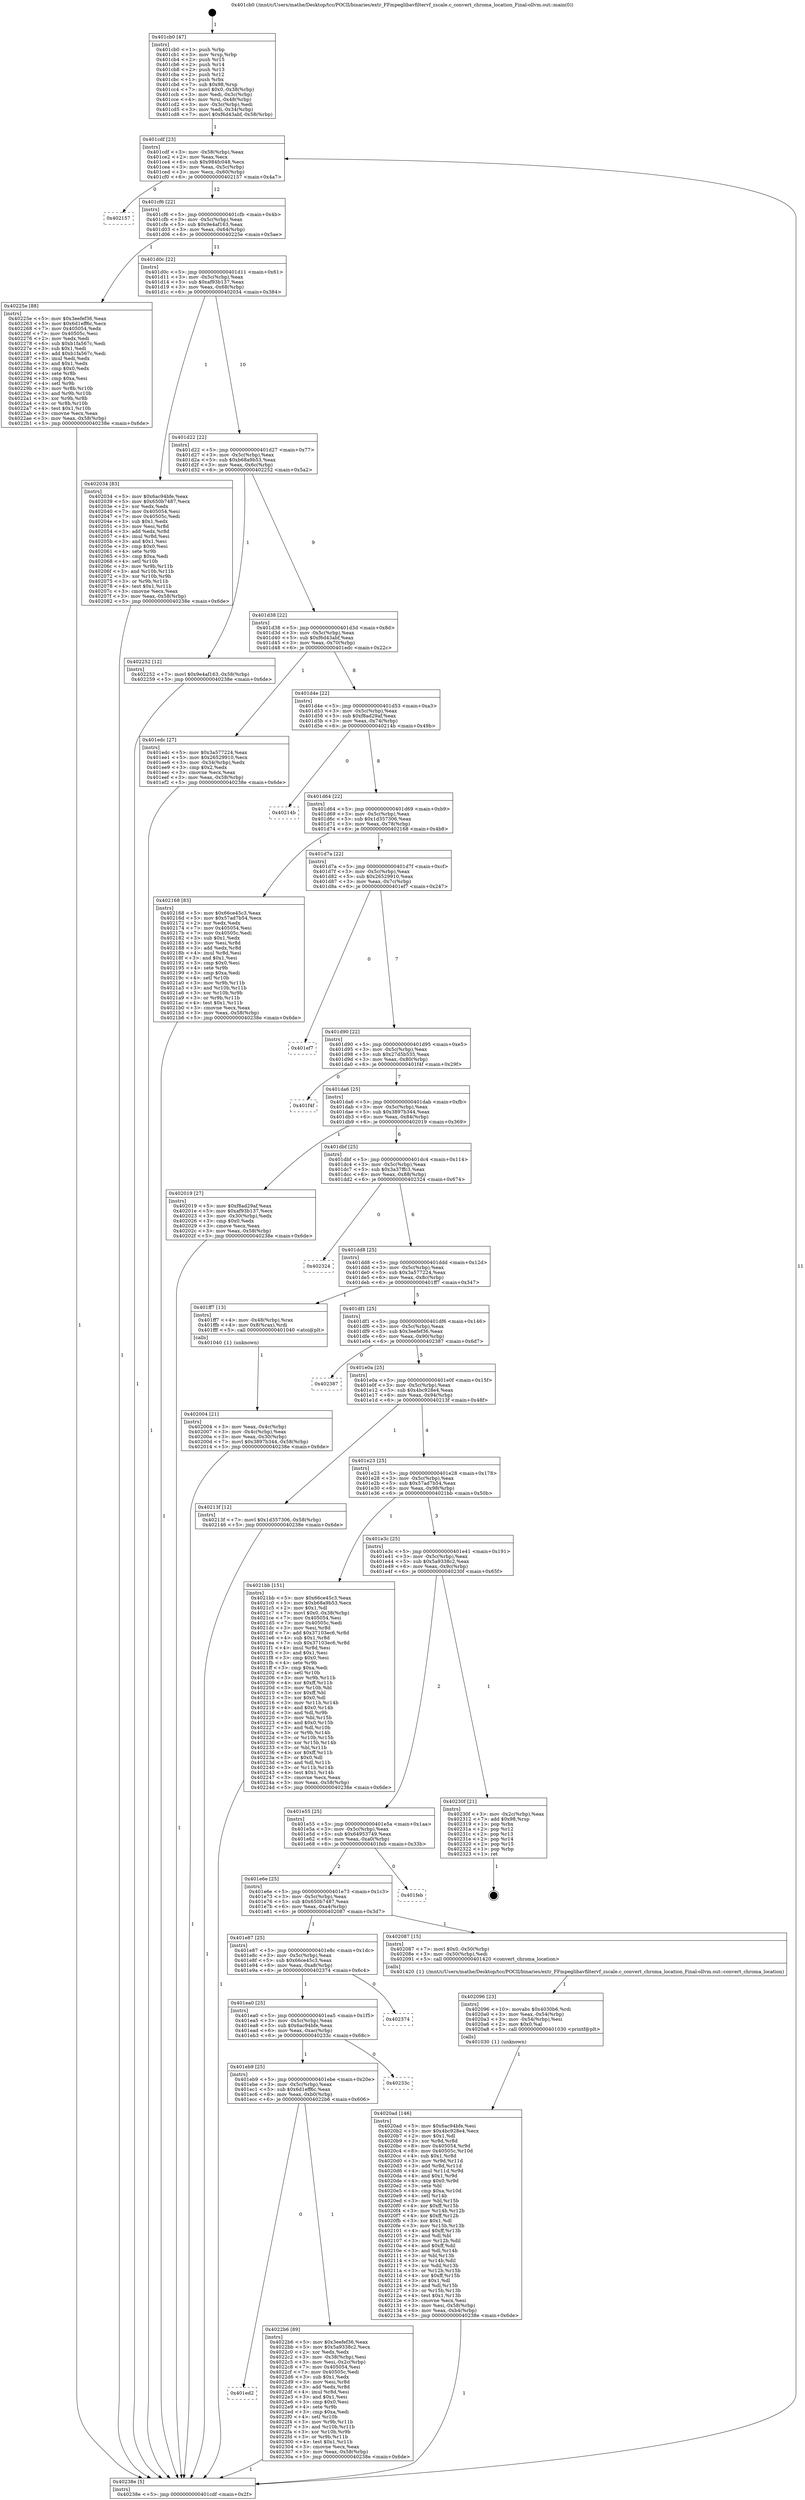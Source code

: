 digraph "0x401cb0" {
  label = "0x401cb0 (/mnt/c/Users/mathe/Desktop/tcc/POCII/binaries/extr_FFmpeglibavfiltervf_zscale.c_convert_chroma_location_Final-ollvm.out::main(0))"
  labelloc = "t"
  node[shape=record]

  Entry [label="",width=0.3,height=0.3,shape=circle,fillcolor=black,style=filled]
  "0x401cdf" [label="{
     0x401cdf [23]\l
     | [instrs]\l
     &nbsp;&nbsp;0x401cdf \<+3\>: mov -0x58(%rbp),%eax\l
     &nbsp;&nbsp;0x401ce2 \<+2\>: mov %eax,%ecx\l
     &nbsp;&nbsp;0x401ce4 \<+6\>: sub $0x984fc048,%ecx\l
     &nbsp;&nbsp;0x401cea \<+3\>: mov %eax,-0x5c(%rbp)\l
     &nbsp;&nbsp;0x401ced \<+3\>: mov %ecx,-0x60(%rbp)\l
     &nbsp;&nbsp;0x401cf0 \<+6\>: je 0000000000402157 \<main+0x4a7\>\l
  }"]
  "0x402157" [label="{
     0x402157\l
  }", style=dashed]
  "0x401cf6" [label="{
     0x401cf6 [22]\l
     | [instrs]\l
     &nbsp;&nbsp;0x401cf6 \<+5\>: jmp 0000000000401cfb \<main+0x4b\>\l
     &nbsp;&nbsp;0x401cfb \<+3\>: mov -0x5c(%rbp),%eax\l
     &nbsp;&nbsp;0x401cfe \<+5\>: sub $0x9e4af163,%eax\l
     &nbsp;&nbsp;0x401d03 \<+3\>: mov %eax,-0x64(%rbp)\l
     &nbsp;&nbsp;0x401d06 \<+6\>: je 000000000040225e \<main+0x5ae\>\l
  }"]
  Exit [label="",width=0.3,height=0.3,shape=circle,fillcolor=black,style=filled,peripheries=2]
  "0x40225e" [label="{
     0x40225e [88]\l
     | [instrs]\l
     &nbsp;&nbsp;0x40225e \<+5\>: mov $0x3eefef36,%eax\l
     &nbsp;&nbsp;0x402263 \<+5\>: mov $0x6d1eff6c,%ecx\l
     &nbsp;&nbsp;0x402268 \<+7\>: mov 0x405054,%edx\l
     &nbsp;&nbsp;0x40226f \<+7\>: mov 0x40505c,%esi\l
     &nbsp;&nbsp;0x402276 \<+2\>: mov %edx,%edi\l
     &nbsp;&nbsp;0x402278 \<+6\>: sub $0xb1fa567c,%edi\l
     &nbsp;&nbsp;0x40227e \<+3\>: sub $0x1,%edi\l
     &nbsp;&nbsp;0x402281 \<+6\>: add $0xb1fa567c,%edi\l
     &nbsp;&nbsp;0x402287 \<+3\>: imul %edi,%edx\l
     &nbsp;&nbsp;0x40228a \<+3\>: and $0x1,%edx\l
     &nbsp;&nbsp;0x40228d \<+3\>: cmp $0x0,%edx\l
     &nbsp;&nbsp;0x402290 \<+4\>: sete %r8b\l
     &nbsp;&nbsp;0x402294 \<+3\>: cmp $0xa,%esi\l
     &nbsp;&nbsp;0x402297 \<+4\>: setl %r9b\l
     &nbsp;&nbsp;0x40229b \<+3\>: mov %r8b,%r10b\l
     &nbsp;&nbsp;0x40229e \<+3\>: and %r9b,%r10b\l
     &nbsp;&nbsp;0x4022a1 \<+3\>: xor %r9b,%r8b\l
     &nbsp;&nbsp;0x4022a4 \<+3\>: or %r8b,%r10b\l
     &nbsp;&nbsp;0x4022a7 \<+4\>: test $0x1,%r10b\l
     &nbsp;&nbsp;0x4022ab \<+3\>: cmovne %ecx,%eax\l
     &nbsp;&nbsp;0x4022ae \<+3\>: mov %eax,-0x58(%rbp)\l
     &nbsp;&nbsp;0x4022b1 \<+5\>: jmp 000000000040238e \<main+0x6de\>\l
  }"]
  "0x401d0c" [label="{
     0x401d0c [22]\l
     | [instrs]\l
     &nbsp;&nbsp;0x401d0c \<+5\>: jmp 0000000000401d11 \<main+0x61\>\l
     &nbsp;&nbsp;0x401d11 \<+3\>: mov -0x5c(%rbp),%eax\l
     &nbsp;&nbsp;0x401d14 \<+5\>: sub $0xaf93b137,%eax\l
     &nbsp;&nbsp;0x401d19 \<+3\>: mov %eax,-0x68(%rbp)\l
     &nbsp;&nbsp;0x401d1c \<+6\>: je 0000000000402034 \<main+0x384\>\l
  }"]
  "0x401ed2" [label="{
     0x401ed2\l
  }", style=dashed]
  "0x402034" [label="{
     0x402034 [83]\l
     | [instrs]\l
     &nbsp;&nbsp;0x402034 \<+5\>: mov $0x6ac94bfe,%eax\l
     &nbsp;&nbsp;0x402039 \<+5\>: mov $0x650b7487,%ecx\l
     &nbsp;&nbsp;0x40203e \<+2\>: xor %edx,%edx\l
     &nbsp;&nbsp;0x402040 \<+7\>: mov 0x405054,%esi\l
     &nbsp;&nbsp;0x402047 \<+7\>: mov 0x40505c,%edi\l
     &nbsp;&nbsp;0x40204e \<+3\>: sub $0x1,%edx\l
     &nbsp;&nbsp;0x402051 \<+3\>: mov %esi,%r8d\l
     &nbsp;&nbsp;0x402054 \<+3\>: add %edx,%r8d\l
     &nbsp;&nbsp;0x402057 \<+4\>: imul %r8d,%esi\l
     &nbsp;&nbsp;0x40205b \<+3\>: and $0x1,%esi\l
     &nbsp;&nbsp;0x40205e \<+3\>: cmp $0x0,%esi\l
     &nbsp;&nbsp;0x402061 \<+4\>: sete %r9b\l
     &nbsp;&nbsp;0x402065 \<+3\>: cmp $0xa,%edi\l
     &nbsp;&nbsp;0x402068 \<+4\>: setl %r10b\l
     &nbsp;&nbsp;0x40206c \<+3\>: mov %r9b,%r11b\l
     &nbsp;&nbsp;0x40206f \<+3\>: and %r10b,%r11b\l
     &nbsp;&nbsp;0x402072 \<+3\>: xor %r10b,%r9b\l
     &nbsp;&nbsp;0x402075 \<+3\>: or %r9b,%r11b\l
     &nbsp;&nbsp;0x402078 \<+4\>: test $0x1,%r11b\l
     &nbsp;&nbsp;0x40207c \<+3\>: cmovne %ecx,%eax\l
     &nbsp;&nbsp;0x40207f \<+3\>: mov %eax,-0x58(%rbp)\l
     &nbsp;&nbsp;0x402082 \<+5\>: jmp 000000000040238e \<main+0x6de\>\l
  }"]
  "0x401d22" [label="{
     0x401d22 [22]\l
     | [instrs]\l
     &nbsp;&nbsp;0x401d22 \<+5\>: jmp 0000000000401d27 \<main+0x77\>\l
     &nbsp;&nbsp;0x401d27 \<+3\>: mov -0x5c(%rbp),%eax\l
     &nbsp;&nbsp;0x401d2a \<+5\>: sub $0xb68a9b53,%eax\l
     &nbsp;&nbsp;0x401d2f \<+3\>: mov %eax,-0x6c(%rbp)\l
     &nbsp;&nbsp;0x401d32 \<+6\>: je 0000000000402252 \<main+0x5a2\>\l
  }"]
  "0x4022b6" [label="{
     0x4022b6 [89]\l
     | [instrs]\l
     &nbsp;&nbsp;0x4022b6 \<+5\>: mov $0x3eefef36,%eax\l
     &nbsp;&nbsp;0x4022bb \<+5\>: mov $0x5a9338c2,%ecx\l
     &nbsp;&nbsp;0x4022c0 \<+2\>: xor %edx,%edx\l
     &nbsp;&nbsp;0x4022c2 \<+3\>: mov -0x38(%rbp),%esi\l
     &nbsp;&nbsp;0x4022c5 \<+3\>: mov %esi,-0x2c(%rbp)\l
     &nbsp;&nbsp;0x4022c8 \<+7\>: mov 0x405054,%esi\l
     &nbsp;&nbsp;0x4022cf \<+7\>: mov 0x40505c,%edi\l
     &nbsp;&nbsp;0x4022d6 \<+3\>: sub $0x1,%edx\l
     &nbsp;&nbsp;0x4022d9 \<+3\>: mov %esi,%r8d\l
     &nbsp;&nbsp;0x4022dc \<+3\>: add %edx,%r8d\l
     &nbsp;&nbsp;0x4022df \<+4\>: imul %r8d,%esi\l
     &nbsp;&nbsp;0x4022e3 \<+3\>: and $0x1,%esi\l
     &nbsp;&nbsp;0x4022e6 \<+3\>: cmp $0x0,%esi\l
     &nbsp;&nbsp;0x4022e9 \<+4\>: sete %r9b\l
     &nbsp;&nbsp;0x4022ed \<+3\>: cmp $0xa,%edi\l
     &nbsp;&nbsp;0x4022f0 \<+4\>: setl %r10b\l
     &nbsp;&nbsp;0x4022f4 \<+3\>: mov %r9b,%r11b\l
     &nbsp;&nbsp;0x4022f7 \<+3\>: and %r10b,%r11b\l
     &nbsp;&nbsp;0x4022fa \<+3\>: xor %r10b,%r9b\l
     &nbsp;&nbsp;0x4022fd \<+3\>: or %r9b,%r11b\l
     &nbsp;&nbsp;0x402300 \<+4\>: test $0x1,%r11b\l
     &nbsp;&nbsp;0x402304 \<+3\>: cmovne %ecx,%eax\l
     &nbsp;&nbsp;0x402307 \<+3\>: mov %eax,-0x58(%rbp)\l
     &nbsp;&nbsp;0x40230a \<+5\>: jmp 000000000040238e \<main+0x6de\>\l
  }"]
  "0x402252" [label="{
     0x402252 [12]\l
     | [instrs]\l
     &nbsp;&nbsp;0x402252 \<+7\>: movl $0x9e4af163,-0x58(%rbp)\l
     &nbsp;&nbsp;0x402259 \<+5\>: jmp 000000000040238e \<main+0x6de\>\l
  }"]
  "0x401d38" [label="{
     0x401d38 [22]\l
     | [instrs]\l
     &nbsp;&nbsp;0x401d38 \<+5\>: jmp 0000000000401d3d \<main+0x8d\>\l
     &nbsp;&nbsp;0x401d3d \<+3\>: mov -0x5c(%rbp),%eax\l
     &nbsp;&nbsp;0x401d40 \<+5\>: sub $0xf6d43abf,%eax\l
     &nbsp;&nbsp;0x401d45 \<+3\>: mov %eax,-0x70(%rbp)\l
     &nbsp;&nbsp;0x401d48 \<+6\>: je 0000000000401edc \<main+0x22c\>\l
  }"]
  "0x401eb9" [label="{
     0x401eb9 [25]\l
     | [instrs]\l
     &nbsp;&nbsp;0x401eb9 \<+5\>: jmp 0000000000401ebe \<main+0x20e\>\l
     &nbsp;&nbsp;0x401ebe \<+3\>: mov -0x5c(%rbp),%eax\l
     &nbsp;&nbsp;0x401ec1 \<+5\>: sub $0x6d1eff6c,%eax\l
     &nbsp;&nbsp;0x401ec6 \<+6\>: mov %eax,-0xb0(%rbp)\l
     &nbsp;&nbsp;0x401ecc \<+6\>: je 00000000004022b6 \<main+0x606\>\l
  }"]
  "0x401edc" [label="{
     0x401edc [27]\l
     | [instrs]\l
     &nbsp;&nbsp;0x401edc \<+5\>: mov $0x3a577224,%eax\l
     &nbsp;&nbsp;0x401ee1 \<+5\>: mov $0x26529910,%ecx\l
     &nbsp;&nbsp;0x401ee6 \<+3\>: mov -0x34(%rbp),%edx\l
     &nbsp;&nbsp;0x401ee9 \<+3\>: cmp $0x2,%edx\l
     &nbsp;&nbsp;0x401eec \<+3\>: cmovne %ecx,%eax\l
     &nbsp;&nbsp;0x401eef \<+3\>: mov %eax,-0x58(%rbp)\l
     &nbsp;&nbsp;0x401ef2 \<+5\>: jmp 000000000040238e \<main+0x6de\>\l
  }"]
  "0x401d4e" [label="{
     0x401d4e [22]\l
     | [instrs]\l
     &nbsp;&nbsp;0x401d4e \<+5\>: jmp 0000000000401d53 \<main+0xa3\>\l
     &nbsp;&nbsp;0x401d53 \<+3\>: mov -0x5c(%rbp),%eax\l
     &nbsp;&nbsp;0x401d56 \<+5\>: sub $0xf8ad29af,%eax\l
     &nbsp;&nbsp;0x401d5b \<+3\>: mov %eax,-0x74(%rbp)\l
     &nbsp;&nbsp;0x401d5e \<+6\>: je 000000000040214b \<main+0x49b\>\l
  }"]
  "0x40238e" [label="{
     0x40238e [5]\l
     | [instrs]\l
     &nbsp;&nbsp;0x40238e \<+5\>: jmp 0000000000401cdf \<main+0x2f\>\l
  }"]
  "0x401cb0" [label="{
     0x401cb0 [47]\l
     | [instrs]\l
     &nbsp;&nbsp;0x401cb0 \<+1\>: push %rbp\l
     &nbsp;&nbsp;0x401cb1 \<+3\>: mov %rsp,%rbp\l
     &nbsp;&nbsp;0x401cb4 \<+2\>: push %r15\l
     &nbsp;&nbsp;0x401cb6 \<+2\>: push %r14\l
     &nbsp;&nbsp;0x401cb8 \<+2\>: push %r13\l
     &nbsp;&nbsp;0x401cba \<+2\>: push %r12\l
     &nbsp;&nbsp;0x401cbc \<+1\>: push %rbx\l
     &nbsp;&nbsp;0x401cbd \<+7\>: sub $0x98,%rsp\l
     &nbsp;&nbsp;0x401cc4 \<+7\>: movl $0x0,-0x38(%rbp)\l
     &nbsp;&nbsp;0x401ccb \<+3\>: mov %edi,-0x3c(%rbp)\l
     &nbsp;&nbsp;0x401cce \<+4\>: mov %rsi,-0x48(%rbp)\l
     &nbsp;&nbsp;0x401cd2 \<+3\>: mov -0x3c(%rbp),%edi\l
     &nbsp;&nbsp;0x401cd5 \<+3\>: mov %edi,-0x34(%rbp)\l
     &nbsp;&nbsp;0x401cd8 \<+7\>: movl $0xf6d43abf,-0x58(%rbp)\l
  }"]
  "0x40233c" [label="{
     0x40233c\l
  }", style=dashed]
  "0x40214b" [label="{
     0x40214b\l
  }", style=dashed]
  "0x401d64" [label="{
     0x401d64 [22]\l
     | [instrs]\l
     &nbsp;&nbsp;0x401d64 \<+5\>: jmp 0000000000401d69 \<main+0xb9\>\l
     &nbsp;&nbsp;0x401d69 \<+3\>: mov -0x5c(%rbp),%eax\l
     &nbsp;&nbsp;0x401d6c \<+5\>: sub $0x1d357306,%eax\l
     &nbsp;&nbsp;0x401d71 \<+3\>: mov %eax,-0x78(%rbp)\l
     &nbsp;&nbsp;0x401d74 \<+6\>: je 0000000000402168 \<main+0x4b8\>\l
  }"]
  "0x401ea0" [label="{
     0x401ea0 [25]\l
     | [instrs]\l
     &nbsp;&nbsp;0x401ea0 \<+5\>: jmp 0000000000401ea5 \<main+0x1f5\>\l
     &nbsp;&nbsp;0x401ea5 \<+3\>: mov -0x5c(%rbp),%eax\l
     &nbsp;&nbsp;0x401ea8 \<+5\>: sub $0x6ac94bfe,%eax\l
     &nbsp;&nbsp;0x401ead \<+6\>: mov %eax,-0xac(%rbp)\l
     &nbsp;&nbsp;0x401eb3 \<+6\>: je 000000000040233c \<main+0x68c\>\l
  }"]
  "0x402168" [label="{
     0x402168 [83]\l
     | [instrs]\l
     &nbsp;&nbsp;0x402168 \<+5\>: mov $0x66ce45c3,%eax\l
     &nbsp;&nbsp;0x40216d \<+5\>: mov $0x57ad7b54,%ecx\l
     &nbsp;&nbsp;0x402172 \<+2\>: xor %edx,%edx\l
     &nbsp;&nbsp;0x402174 \<+7\>: mov 0x405054,%esi\l
     &nbsp;&nbsp;0x40217b \<+7\>: mov 0x40505c,%edi\l
     &nbsp;&nbsp;0x402182 \<+3\>: sub $0x1,%edx\l
     &nbsp;&nbsp;0x402185 \<+3\>: mov %esi,%r8d\l
     &nbsp;&nbsp;0x402188 \<+3\>: add %edx,%r8d\l
     &nbsp;&nbsp;0x40218b \<+4\>: imul %r8d,%esi\l
     &nbsp;&nbsp;0x40218f \<+3\>: and $0x1,%esi\l
     &nbsp;&nbsp;0x402192 \<+3\>: cmp $0x0,%esi\l
     &nbsp;&nbsp;0x402195 \<+4\>: sete %r9b\l
     &nbsp;&nbsp;0x402199 \<+3\>: cmp $0xa,%edi\l
     &nbsp;&nbsp;0x40219c \<+4\>: setl %r10b\l
     &nbsp;&nbsp;0x4021a0 \<+3\>: mov %r9b,%r11b\l
     &nbsp;&nbsp;0x4021a3 \<+3\>: and %r10b,%r11b\l
     &nbsp;&nbsp;0x4021a6 \<+3\>: xor %r10b,%r9b\l
     &nbsp;&nbsp;0x4021a9 \<+3\>: or %r9b,%r11b\l
     &nbsp;&nbsp;0x4021ac \<+4\>: test $0x1,%r11b\l
     &nbsp;&nbsp;0x4021b0 \<+3\>: cmovne %ecx,%eax\l
     &nbsp;&nbsp;0x4021b3 \<+3\>: mov %eax,-0x58(%rbp)\l
     &nbsp;&nbsp;0x4021b6 \<+5\>: jmp 000000000040238e \<main+0x6de\>\l
  }"]
  "0x401d7a" [label="{
     0x401d7a [22]\l
     | [instrs]\l
     &nbsp;&nbsp;0x401d7a \<+5\>: jmp 0000000000401d7f \<main+0xcf\>\l
     &nbsp;&nbsp;0x401d7f \<+3\>: mov -0x5c(%rbp),%eax\l
     &nbsp;&nbsp;0x401d82 \<+5\>: sub $0x26529910,%eax\l
     &nbsp;&nbsp;0x401d87 \<+3\>: mov %eax,-0x7c(%rbp)\l
     &nbsp;&nbsp;0x401d8a \<+6\>: je 0000000000401ef7 \<main+0x247\>\l
  }"]
  "0x402374" [label="{
     0x402374\l
  }", style=dashed]
  "0x401ef7" [label="{
     0x401ef7\l
  }", style=dashed]
  "0x401d90" [label="{
     0x401d90 [22]\l
     | [instrs]\l
     &nbsp;&nbsp;0x401d90 \<+5\>: jmp 0000000000401d95 \<main+0xe5\>\l
     &nbsp;&nbsp;0x401d95 \<+3\>: mov -0x5c(%rbp),%eax\l
     &nbsp;&nbsp;0x401d98 \<+5\>: sub $0x27d5b535,%eax\l
     &nbsp;&nbsp;0x401d9d \<+3\>: mov %eax,-0x80(%rbp)\l
     &nbsp;&nbsp;0x401da0 \<+6\>: je 0000000000401f4f \<main+0x29f\>\l
  }"]
  "0x4020ad" [label="{
     0x4020ad [146]\l
     | [instrs]\l
     &nbsp;&nbsp;0x4020ad \<+5\>: mov $0x6ac94bfe,%esi\l
     &nbsp;&nbsp;0x4020b2 \<+5\>: mov $0x4bc928e4,%ecx\l
     &nbsp;&nbsp;0x4020b7 \<+2\>: mov $0x1,%dl\l
     &nbsp;&nbsp;0x4020b9 \<+3\>: xor %r8d,%r8d\l
     &nbsp;&nbsp;0x4020bc \<+8\>: mov 0x405054,%r9d\l
     &nbsp;&nbsp;0x4020c4 \<+8\>: mov 0x40505c,%r10d\l
     &nbsp;&nbsp;0x4020cc \<+4\>: sub $0x1,%r8d\l
     &nbsp;&nbsp;0x4020d0 \<+3\>: mov %r9d,%r11d\l
     &nbsp;&nbsp;0x4020d3 \<+3\>: add %r8d,%r11d\l
     &nbsp;&nbsp;0x4020d6 \<+4\>: imul %r11d,%r9d\l
     &nbsp;&nbsp;0x4020da \<+4\>: and $0x1,%r9d\l
     &nbsp;&nbsp;0x4020de \<+4\>: cmp $0x0,%r9d\l
     &nbsp;&nbsp;0x4020e2 \<+3\>: sete %bl\l
     &nbsp;&nbsp;0x4020e5 \<+4\>: cmp $0xa,%r10d\l
     &nbsp;&nbsp;0x4020e9 \<+4\>: setl %r14b\l
     &nbsp;&nbsp;0x4020ed \<+3\>: mov %bl,%r15b\l
     &nbsp;&nbsp;0x4020f0 \<+4\>: xor $0xff,%r15b\l
     &nbsp;&nbsp;0x4020f4 \<+3\>: mov %r14b,%r12b\l
     &nbsp;&nbsp;0x4020f7 \<+4\>: xor $0xff,%r12b\l
     &nbsp;&nbsp;0x4020fb \<+3\>: xor $0x1,%dl\l
     &nbsp;&nbsp;0x4020fe \<+3\>: mov %r15b,%r13b\l
     &nbsp;&nbsp;0x402101 \<+4\>: and $0xff,%r13b\l
     &nbsp;&nbsp;0x402105 \<+2\>: and %dl,%bl\l
     &nbsp;&nbsp;0x402107 \<+3\>: mov %r12b,%dil\l
     &nbsp;&nbsp;0x40210a \<+4\>: and $0xff,%dil\l
     &nbsp;&nbsp;0x40210e \<+3\>: and %dl,%r14b\l
     &nbsp;&nbsp;0x402111 \<+3\>: or %bl,%r13b\l
     &nbsp;&nbsp;0x402114 \<+3\>: or %r14b,%dil\l
     &nbsp;&nbsp;0x402117 \<+3\>: xor %dil,%r13b\l
     &nbsp;&nbsp;0x40211a \<+3\>: or %r12b,%r15b\l
     &nbsp;&nbsp;0x40211d \<+4\>: xor $0xff,%r15b\l
     &nbsp;&nbsp;0x402121 \<+3\>: or $0x1,%dl\l
     &nbsp;&nbsp;0x402124 \<+3\>: and %dl,%r15b\l
     &nbsp;&nbsp;0x402127 \<+3\>: or %r15b,%r13b\l
     &nbsp;&nbsp;0x40212a \<+4\>: test $0x1,%r13b\l
     &nbsp;&nbsp;0x40212e \<+3\>: cmovne %ecx,%esi\l
     &nbsp;&nbsp;0x402131 \<+3\>: mov %esi,-0x58(%rbp)\l
     &nbsp;&nbsp;0x402134 \<+6\>: mov %eax,-0xb4(%rbp)\l
     &nbsp;&nbsp;0x40213a \<+5\>: jmp 000000000040238e \<main+0x6de\>\l
  }"]
  "0x401f4f" [label="{
     0x401f4f\l
  }", style=dashed]
  "0x401da6" [label="{
     0x401da6 [25]\l
     | [instrs]\l
     &nbsp;&nbsp;0x401da6 \<+5\>: jmp 0000000000401dab \<main+0xfb\>\l
     &nbsp;&nbsp;0x401dab \<+3\>: mov -0x5c(%rbp),%eax\l
     &nbsp;&nbsp;0x401dae \<+5\>: sub $0x3897b344,%eax\l
     &nbsp;&nbsp;0x401db3 \<+6\>: mov %eax,-0x84(%rbp)\l
     &nbsp;&nbsp;0x401db9 \<+6\>: je 0000000000402019 \<main+0x369\>\l
  }"]
  "0x402096" [label="{
     0x402096 [23]\l
     | [instrs]\l
     &nbsp;&nbsp;0x402096 \<+10\>: movabs $0x4030b6,%rdi\l
     &nbsp;&nbsp;0x4020a0 \<+3\>: mov %eax,-0x54(%rbp)\l
     &nbsp;&nbsp;0x4020a3 \<+3\>: mov -0x54(%rbp),%esi\l
     &nbsp;&nbsp;0x4020a6 \<+2\>: mov $0x0,%al\l
     &nbsp;&nbsp;0x4020a8 \<+5\>: call 0000000000401030 \<printf@plt\>\l
     | [calls]\l
     &nbsp;&nbsp;0x401030 \{1\} (unknown)\l
  }"]
  "0x402019" [label="{
     0x402019 [27]\l
     | [instrs]\l
     &nbsp;&nbsp;0x402019 \<+5\>: mov $0xf8ad29af,%eax\l
     &nbsp;&nbsp;0x40201e \<+5\>: mov $0xaf93b137,%ecx\l
     &nbsp;&nbsp;0x402023 \<+3\>: mov -0x30(%rbp),%edx\l
     &nbsp;&nbsp;0x402026 \<+3\>: cmp $0x0,%edx\l
     &nbsp;&nbsp;0x402029 \<+3\>: cmove %ecx,%eax\l
     &nbsp;&nbsp;0x40202c \<+3\>: mov %eax,-0x58(%rbp)\l
     &nbsp;&nbsp;0x40202f \<+5\>: jmp 000000000040238e \<main+0x6de\>\l
  }"]
  "0x401dbf" [label="{
     0x401dbf [25]\l
     | [instrs]\l
     &nbsp;&nbsp;0x401dbf \<+5\>: jmp 0000000000401dc4 \<main+0x114\>\l
     &nbsp;&nbsp;0x401dc4 \<+3\>: mov -0x5c(%rbp),%eax\l
     &nbsp;&nbsp;0x401dc7 \<+5\>: sub $0x3a37ffc3,%eax\l
     &nbsp;&nbsp;0x401dcc \<+6\>: mov %eax,-0x88(%rbp)\l
     &nbsp;&nbsp;0x401dd2 \<+6\>: je 0000000000402324 \<main+0x674\>\l
  }"]
  "0x401e87" [label="{
     0x401e87 [25]\l
     | [instrs]\l
     &nbsp;&nbsp;0x401e87 \<+5\>: jmp 0000000000401e8c \<main+0x1dc\>\l
     &nbsp;&nbsp;0x401e8c \<+3\>: mov -0x5c(%rbp),%eax\l
     &nbsp;&nbsp;0x401e8f \<+5\>: sub $0x66ce45c3,%eax\l
     &nbsp;&nbsp;0x401e94 \<+6\>: mov %eax,-0xa8(%rbp)\l
     &nbsp;&nbsp;0x401e9a \<+6\>: je 0000000000402374 \<main+0x6c4\>\l
  }"]
  "0x402324" [label="{
     0x402324\l
  }", style=dashed]
  "0x401dd8" [label="{
     0x401dd8 [25]\l
     | [instrs]\l
     &nbsp;&nbsp;0x401dd8 \<+5\>: jmp 0000000000401ddd \<main+0x12d\>\l
     &nbsp;&nbsp;0x401ddd \<+3\>: mov -0x5c(%rbp),%eax\l
     &nbsp;&nbsp;0x401de0 \<+5\>: sub $0x3a577224,%eax\l
     &nbsp;&nbsp;0x401de5 \<+6\>: mov %eax,-0x8c(%rbp)\l
     &nbsp;&nbsp;0x401deb \<+6\>: je 0000000000401ff7 \<main+0x347\>\l
  }"]
  "0x402087" [label="{
     0x402087 [15]\l
     | [instrs]\l
     &nbsp;&nbsp;0x402087 \<+7\>: movl $0x0,-0x50(%rbp)\l
     &nbsp;&nbsp;0x40208e \<+3\>: mov -0x50(%rbp),%edi\l
     &nbsp;&nbsp;0x402091 \<+5\>: call 0000000000401420 \<convert_chroma_location\>\l
     | [calls]\l
     &nbsp;&nbsp;0x401420 \{1\} (/mnt/c/Users/mathe/Desktop/tcc/POCII/binaries/extr_FFmpeglibavfiltervf_zscale.c_convert_chroma_location_Final-ollvm.out::convert_chroma_location)\l
  }"]
  "0x401ff7" [label="{
     0x401ff7 [13]\l
     | [instrs]\l
     &nbsp;&nbsp;0x401ff7 \<+4\>: mov -0x48(%rbp),%rax\l
     &nbsp;&nbsp;0x401ffb \<+4\>: mov 0x8(%rax),%rdi\l
     &nbsp;&nbsp;0x401fff \<+5\>: call 0000000000401040 \<atoi@plt\>\l
     | [calls]\l
     &nbsp;&nbsp;0x401040 \{1\} (unknown)\l
  }"]
  "0x401df1" [label="{
     0x401df1 [25]\l
     | [instrs]\l
     &nbsp;&nbsp;0x401df1 \<+5\>: jmp 0000000000401df6 \<main+0x146\>\l
     &nbsp;&nbsp;0x401df6 \<+3\>: mov -0x5c(%rbp),%eax\l
     &nbsp;&nbsp;0x401df9 \<+5\>: sub $0x3eefef36,%eax\l
     &nbsp;&nbsp;0x401dfe \<+6\>: mov %eax,-0x90(%rbp)\l
     &nbsp;&nbsp;0x401e04 \<+6\>: je 0000000000402387 \<main+0x6d7\>\l
  }"]
  "0x402004" [label="{
     0x402004 [21]\l
     | [instrs]\l
     &nbsp;&nbsp;0x402004 \<+3\>: mov %eax,-0x4c(%rbp)\l
     &nbsp;&nbsp;0x402007 \<+3\>: mov -0x4c(%rbp),%eax\l
     &nbsp;&nbsp;0x40200a \<+3\>: mov %eax,-0x30(%rbp)\l
     &nbsp;&nbsp;0x40200d \<+7\>: movl $0x3897b344,-0x58(%rbp)\l
     &nbsp;&nbsp;0x402014 \<+5\>: jmp 000000000040238e \<main+0x6de\>\l
  }"]
  "0x401e6e" [label="{
     0x401e6e [25]\l
     | [instrs]\l
     &nbsp;&nbsp;0x401e6e \<+5\>: jmp 0000000000401e73 \<main+0x1c3\>\l
     &nbsp;&nbsp;0x401e73 \<+3\>: mov -0x5c(%rbp),%eax\l
     &nbsp;&nbsp;0x401e76 \<+5\>: sub $0x650b7487,%eax\l
     &nbsp;&nbsp;0x401e7b \<+6\>: mov %eax,-0xa4(%rbp)\l
     &nbsp;&nbsp;0x401e81 \<+6\>: je 0000000000402087 \<main+0x3d7\>\l
  }"]
  "0x402387" [label="{
     0x402387\l
  }", style=dashed]
  "0x401e0a" [label="{
     0x401e0a [25]\l
     | [instrs]\l
     &nbsp;&nbsp;0x401e0a \<+5\>: jmp 0000000000401e0f \<main+0x15f\>\l
     &nbsp;&nbsp;0x401e0f \<+3\>: mov -0x5c(%rbp),%eax\l
     &nbsp;&nbsp;0x401e12 \<+5\>: sub $0x4bc928e4,%eax\l
     &nbsp;&nbsp;0x401e17 \<+6\>: mov %eax,-0x94(%rbp)\l
     &nbsp;&nbsp;0x401e1d \<+6\>: je 000000000040213f \<main+0x48f\>\l
  }"]
  "0x401feb" [label="{
     0x401feb\l
  }", style=dashed]
  "0x40213f" [label="{
     0x40213f [12]\l
     | [instrs]\l
     &nbsp;&nbsp;0x40213f \<+7\>: movl $0x1d357306,-0x58(%rbp)\l
     &nbsp;&nbsp;0x402146 \<+5\>: jmp 000000000040238e \<main+0x6de\>\l
  }"]
  "0x401e23" [label="{
     0x401e23 [25]\l
     | [instrs]\l
     &nbsp;&nbsp;0x401e23 \<+5\>: jmp 0000000000401e28 \<main+0x178\>\l
     &nbsp;&nbsp;0x401e28 \<+3\>: mov -0x5c(%rbp),%eax\l
     &nbsp;&nbsp;0x401e2b \<+5\>: sub $0x57ad7b54,%eax\l
     &nbsp;&nbsp;0x401e30 \<+6\>: mov %eax,-0x98(%rbp)\l
     &nbsp;&nbsp;0x401e36 \<+6\>: je 00000000004021bb \<main+0x50b\>\l
  }"]
  "0x401e55" [label="{
     0x401e55 [25]\l
     | [instrs]\l
     &nbsp;&nbsp;0x401e55 \<+5\>: jmp 0000000000401e5a \<main+0x1aa\>\l
     &nbsp;&nbsp;0x401e5a \<+3\>: mov -0x5c(%rbp),%eax\l
     &nbsp;&nbsp;0x401e5d \<+5\>: sub $0x64953749,%eax\l
     &nbsp;&nbsp;0x401e62 \<+6\>: mov %eax,-0xa0(%rbp)\l
     &nbsp;&nbsp;0x401e68 \<+6\>: je 0000000000401feb \<main+0x33b\>\l
  }"]
  "0x4021bb" [label="{
     0x4021bb [151]\l
     | [instrs]\l
     &nbsp;&nbsp;0x4021bb \<+5\>: mov $0x66ce45c3,%eax\l
     &nbsp;&nbsp;0x4021c0 \<+5\>: mov $0xb68a9b53,%ecx\l
     &nbsp;&nbsp;0x4021c5 \<+2\>: mov $0x1,%dl\l
     &nbsp;&nbsp;0x4021c7 \<+7\>: movl $0x0,-0x38(%rbp)\l
     &nbsp;&nbsp;0x4021ce \<+7\>: mov 0x405054,%esi\l
     &nbsp;&nbsp;0x4021d5 \<+7\>: mov 0x40505c,%edi\l
     &nbsp;&nbsp;0x4021dc \<+3\>: mov %esi,%r8d\l
     &nbsp;&nbsp;0x4021df \<+7\>: add $0x37103ec6,%r8d\l
     &nbsp;&nbsp;0x4021e6 \<+4\>: sub $0x1,%r8d\l
     &nbsp;&nbsp;0x4021ea \<+7\>: sub $0x37103ec6,%r8d\l
     &nbsp;&nbsp;0x4021f1 \<+4\>: imul %r8d,%esi\l
     &nbsp;&nbsp;0x4021f5 \<+3\>: and $0x1,%esi\l
     &nbsp;&nbsp;0x4021f8 \<+3\>: cmp $0x0,%esi\l
     &nbsp;&nbsp;0x4021fb \<+4\>: sete %r9b\l
     &nbsp;&nbsp;0x4021ff \<+3\>: cmp $0xa,%edi\l
     &nbsp;&nbsp;0x402202 \<+4\>: setl %r10b\l
     &nbsp;&nbsp;0x402206 \<+3\>: mov %r9b,%r11b\l
     &nbsp;&nbsp;0x402209 \<+4\>: xor $0xff,%r11b\l
     &nbsp;&nbsp;0x40220d \<+3\>: mov %r10b,%bl\l
     &nbsp;&nbsp;0x402210 \<+3\>: xor $0xff,%bl\l
     &nbsp;&nbsp;0x402213 \<+3\>: xor $0x0,%dl\l
     &nbsp;&nbsp;0x402216 \<+3\>: mov %r11b,%r14b\l
     &nbsp;&nbsp;0x402219 \<+4\>: and $0x0,%r14b\l
     &nbsp;&nbsp;0x40221d \<+3\>: and %dl,%r9b\l
     &nbsp;&nbsp;0x402220 \<+3\>: mov %bl,%r15b\l
     &nbsp;&nbsp;0x402223 \<+4\>: and $0x0,%r15b\l
     &nbsp;&nbsp;0x402227 \<+3\>: and %dl,%r10b\l
     &nbsp;&nbsp;0x40222a \<+3\>: or %r9b,%r14b\l
     &nbsp;&nbsp;0x40222d \<+3\>: or %r10b,%r15b\l
     &nbsp;&nbsp;0x402230 \<+3\>: xor %r15b,%r14b\l
     &nbsp;&nbsp;0x402233 \<+3\>: or %bl,%r11b\l
     &nbsp;&nbsp;0x402236 \<+4\>: xor $0xff,%r11b\l
     &nbsp;&nbsp;0x40223a \<+3\>: or $0x0,%dl\l
     &nbsp;&nbsp;0x40223d \<+3\>: and %dl,%r11b\l
     &nbsp;&nbsp;0x402240 \<+3\>: or %r11b,%r14b\l
     &nbsp;&nbsp;0x402243 \<+4\>: test $0x1,%r14b\l
     &nbsp;&nbsp;0x402247 \<+3\>: cmovne %ecx,%eax\l
     &nbsp;&nbsp;0x40224a \<+3\>: mov %eax,-0x58(%rbp)\l
     &nbsp;&nbsp;0x40224d \<+5\>: jmp 000000000040238e \<main+0x6de\>\l
  }"]
  "0x401e3c" [label="{
     0x401e3c [25]\l
     | [instrs]\l
     &nbsp;&nbsp;0x401e3c \<+5\>: jmp 0000000000401e41 \<main+0x191\>\l
     &nbsp;&nbsp;0x401e41 \<+3\>: mov -0x5c(%rbp),%eax\l
     &nbsp;&nbsp;0x401e44 \<+5\>: sub $0x5a9338c2,%eax\l
     &nbsp;&nbsp;0x401e49 \<+6\>: mov %eax,-0x9c(%rbp)\l
     &nbsp;&nbsp;0x401e4f \<+6\>: je 000000000040230f \<main+0x65f\>\l
  }"]
  "0x40230f" [label="{
     0x40230f [21]\l
     | [instrs]\l
     &nbsp;&nbsp;0x40230f \<+3\>: mov -0x2c(%rbp),%eax\l
     &nbsp;&nbsp;0x402312 \<+7\>: add $0x98,%rsp\l
     &nbsp;&nbsp;0x402319 \<+1\>: pop %rbx\l
     &nbsp;&nbsp;0x40231a \<+2\>: pop %r12\l
     &nbsp;&nbsp;0x40231c \<+2\>: pop %r13\l
     &nbsp;&nbsp;0x40231e \<+2\>: pop %r14\l
     &nbsp;&nbsp;0x402320 \<+2\>: pop %r15\l
     &nbsp;&nbsp;0x402322 \<+1\>: pop %rbp\l
     &nbsp;&nbsp;0x402323 \<+1\>: ret\l
  }"]
  Entry -> "0x401cb0" [label=" 1"]
  "0x401cdf" -> "0x402157" [label=" 0"]
  "0x401cdf" -> "0x401cf6" [label=" 12"]
  "0x40230f" -> Exit [label=" 1"]
  "0x401cf6" -> "0x40225e" [label=" 1"]
  "0x401cf6" -> "0x401d0c" [label=" 11"]
  "0x4022b6" -> "0x40238e" [label=" 1"]
  "0x401d0c" -> "0x402034" [label=" 1"]
  "0x401d0c" -> "0x401d22" [label=" 10"]
  "0x401eb9" -> "0x401ed2" [label=" 0"]
  "0x401d22" -> "0x402252" [label=" 1"]
  "0x401d22" -> "0x401d38" [label=" 9"]
  "0x401eb9" -> "0x4022b6" [label=" 1"]
  "0x401d38" -> "0x401edc" [label=" 1"]
  "0x401d38" -> "0x401d4e" [label=" 8"]
  "0x401edc" -> "0x40238e" [label=" 1"]
  "0x401cb0" -> "0x401cdf" [label=" 1"]
  "0x40238e" -> "0x401cdf" [label=" 11"]
  "0x401ea0" -> "0x401eb9" [label=" 1"]
  "0x401d4e" -> "0x40214b" [label=" 0"]
  "0x401d4e" -> "0x401d64" [label=" 8"]
  "0x401ea0" -> "0x40233c" [label=" 0"]
  "0x401d64" -> "0x402168" [label=" 1"]
  "0x401d64" -> "0x401d7a" [label=" 7"]
  "0x401e87" -> "0x401ea0" [label=" 1"]
  "0x401d7a" -> "0x401ef7" [label=" 0"]
  "0x401d7a" -> "0x401d90" [label=" 7"]
  "0x401e87" -> "0x402374" [label=" 0"]
  "0x401d90" -> "0x401f4f" [label=" 0"]
  "0x401d90" -> "0x401da6" [label=" 7"]
  "0x40225e" -> "0x40238e" [label=" 1"]
  "0x401da6" -> "0x402019" [label=" 1"]
  "0x401da6" -> "0x401dbf" [label=" 6"]
  "0x402252" -> "0x40238e" [label=" 1"]
  "0x401dbf" -> "0x402324" [label=" 0"]
  "0x401dbf" -> "0x401dd8" [label=" 6"]
  "0x4021bb" -> "0x40238e" [label=" 1"]
  "0x401dd8" -> "0x401ff7" [label=" 1"]
  "0x401dd8" -> "0x401df1" [label=" 5"]
  "0x401ff7" -> "0x402004" [label=" 1"]
  "0x402004" -> "0x40238e" [label=" 1"]
  "0x402019" -> "0x40238e" [label=" 1"]
  "0x402034" -> "0x40238e" [label=" 1"]
  "0x402168" -> "0x40238e" [label=" 1"]
  "0x401df1" -> "0x402387" [label=" 0"]
  "0x401df1" -> "0x401e0a" [label=" 5"]
  "0x4020ad" -> "0x40238e" [label=" 1"]
  "0x401e0a" -> "0x40213f" [label=" 1"]
  "0x401e0a" -> "0x401e23" [label=" 4"]
  "0x402096" -> "0x4020ad" [label=" 1"]
  "0x401e23" -> "0x4021bb" [label=" 1"]
  "0x401e23" -> "0x401e3c" [label=" 3"]
  "0x401e6e" -> "0x401e87" [label=" 1"]
  "0x401e3c" -> "0x40230f" [label=" 1"]
  "0x401e3c" -> "0x401e55" [label=" 2"]
  "0x402087" -> "0x402096" [label=" 1"]
  "0x401e55" -> "0x401feb" [label=" 0"]
  "0x401e55" -> "0x401e6e" [label=" 2"]
  "0x40213f" -> "0x40238e" [label=" 1"]
  "0x401e6e" -> "0x402087" [label=" 1"]
}
